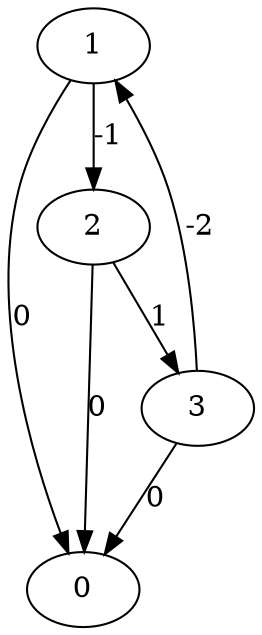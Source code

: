 digraph example1 {
    protocol = "D1R1";
    policy = "ShortestPath"

    1 -> 0 [label="0"]
    2 -> 0 [label="0"]
    3 -> 0 [label="0"]

    1 -> 2 [label="-1"]
    2 -> 3 [label="1"]
    3 -> 1 [label="-2"]
}